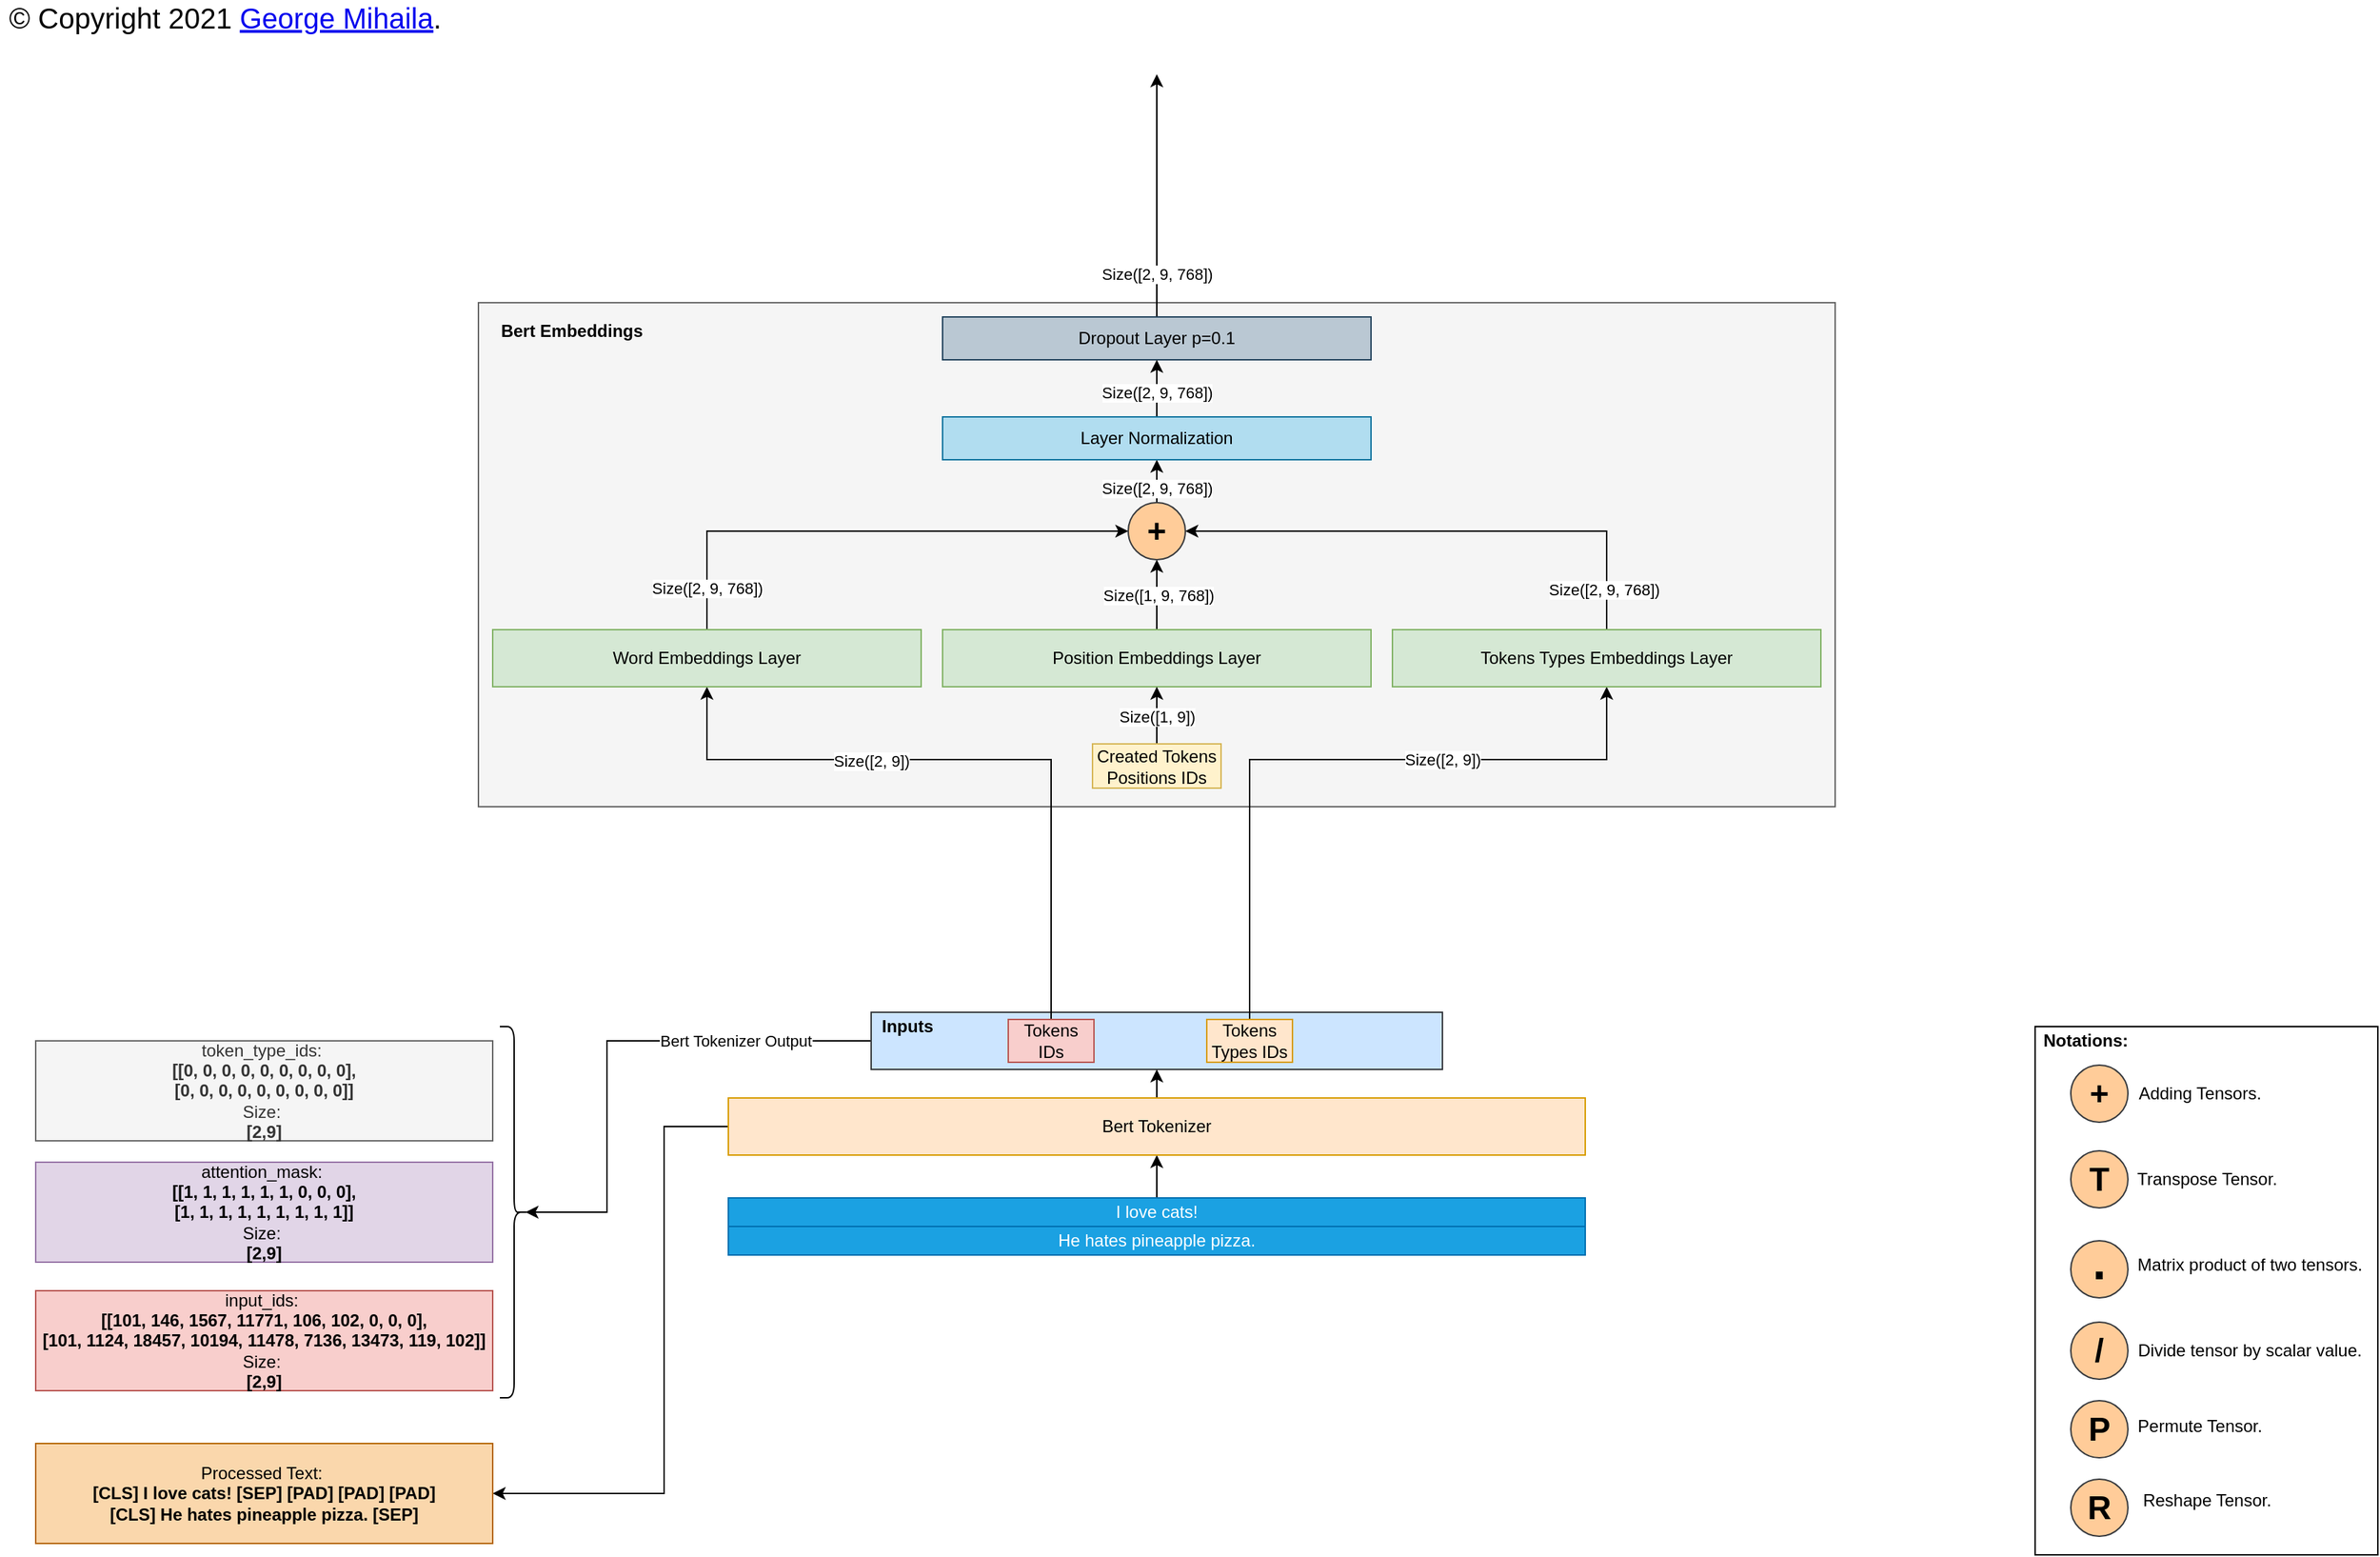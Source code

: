 <mxfile version="13.6.2" type="device"><diagram id="_HLWoPTl8mygX4-KRio4" name="Page-1"><mxGraphModel dx="1796" dy="630" grid="1" gridSize="10" guides="1" tooltips="1" connect="1" arrows="1" fold="1" page="1" pageScale="1" pageWidth="850" pageHeight="1100" math="0" shadow="0"><root><mxCell id="0"/><mxCell id="1" parent="0"/><mxCell id="aA5mKK5azMRMXM0Omi67-306" value="" style="rounded=0;whiteSpace=wrap;html=1;fillColor=none;" parent="1" vertex="1"><mxGeometry x="1000" y="1567" width="240" height="370" as="geometry"/></mxCell><mxCell id="aA5mKK5azMRMXM0Omi67-234" style="edgeStyle=orthogonalEdgeStyle;rounded=0;orthogonalLoop=1;jettySize=auto;html=1;exitX=0;exitY=0.5;exitDx=0;exitDy=0;entryX=0.1;entryY=0.5;entryDx=0;entryDy=0;entryPerimeter=0;fontColor=#000000;" parent="1" source="aA5mKK5azMRMXM0Omi67-156" target="aA5mKK5azMRMXM0Omi67-233" edge="1"><mxGeometry relative="1" as="geometry"><Array as="points"><mxPoint y="1577"/><mxPoint y="1697"/></Array></mxGeometry></mxCell><mxCell id="aA5mKK5azMRMXM0Omi67-235" value="Bert Tokenizer Output" style="edgeLabel;html=1;align=center;verticalAlign=middle;resizable=0;points=[];fontColor=#000000;" parent="aA5mKK5azMRMXM0Omi67-234" vertex="1" connectable="0"><mxGeometry x="-0.423" relative="1" as="geometry"><mxPoint x="9.29" as="offset"/></mxGeometry></mxCell><mxCell id="aA5mKK5azMRMXM0Omi67-156" value="" style="rounded=0;whiteSpace=wrap;html=1;fillColor=#cce5ff;strokeColor=#36393d;" parent="1" vertex="1"><mxGeometry x="185" y="1557" width="400" height="40" as="geometry"/></mxCell><mxCell id="aA5mKK5azMRMXM0Omi67-82" value="" style="rounded=0;whiteSpace=wrap;html=1;fillColor=#f5f5f5;strokeColor=#666666;fontColor=#333333;" parent="1" vertex="1"><mxGeometry x="-90" y="1060" width="950" height="353" as="geometry"/></mxCell><mxCell id="aA5mKK5azMRMXM0Omi67-70" style="edgeStyle=orthogonalEdgeStyle;rounded=0;orthogonalLoop=1;jettySize=auto;html=1;exitX=0.5;exitY=0;exitDx=0;exitDy=0;entryX=0.5;entryY=1;entryDx=0;entryDy=0;" parent="1" source="k_VN-abqXO1knsiIaAok-1" target="k_VN-abqXO1knsiIaAok-2" edge="1"><mxGeometry relative="1" as="geometry"/></mxCell><mxCell id="k_VN-abqXO1knsiIaAok-1" value="I love cats!" style="rounded=0;whiteSpace=wrap;html=1;fillColor=#1ba1e2;strokeColor=#006EAF;fontColor=#ffffff;" parent="1" vertex="1"><mxGeometry x="85" y="1687" width="600" height="20" as="geometry"/></mxCell><mxCell id="aA5mKK5azMRMXM0Omi67-157" style="edgeStyle=orthogonalEdgeStyle;rounded=0;orthogonalLoop=1;jettySize=auto;html=1;exitX=0.5;exitY=0;exitDx=0;exitDy=0;entryX=0.5;entryY=1;entryDx=0;entryDy=0;" parent="1" source="k_VN-abqXO1knsiIaAok-2" target="aA5mKK5azMRMXM0Omi67-156" edge="1"><mxGeometry relative="1" as="geometry"/></mxCell><mxCell id="aA5mKK5azMRMXM0Omi67-309" style="edgeStyle=orthogonalEdgeStyle;rounded=0;orthogonalLoop=1;jettySize=auto;html=1;exitX=0;exitY=0.5;exitDx=0;exitDy=0;entryX=1;entryY=0.5;entryDx=0;entryDy=0;fontColor=#000000;" parent="1" source="k_VN-abqXO1knsiIaAok-2" target="aA5mKK5azMRMXM0Omi67-308" edge="1"><mxGeometry relative="1" as="geometry"><Array as="points"><mxPoint x="40" y="1637"/><mxPoint x="40" y="1894"/></Array></mxGeometry></mxCell><UserObject label="Bert Tokenizer" id="k_VN-abqXO1knsiIaAok-2"><mxCell style="rounded=0;whiteSpace=wrap;html=1;fillColor=#ffe6cc;strokeColor=#d79b00;" parent="1" vertex="1"><mxGeometry x="85" y="1617" width="600" height="40" as="geometry"/></mxCell></UserObject><mxCell id="aA5mKK5azMRMXM0Omi67-94" style="edgeStyle=orthogonalEdgeStyle;rounded=0;orthogonalLoop=1;jettySize=auto;html=1;exitX=0.5;exitY=0;exitDx=0;exitDy=0;entryX=0.5;entryY=1;entryDx=0;entryDy=0;" parent="1" source="k_VN-abqXO1knsiIaAok-8" edge="1"><mxGeometry relative="1" as="geometry"><mxPoint x="385" y="900" as="targetPoint"/></mxGeometry></mxCell><mxCell id="k_VN-abqXO1knsiIaAok-8" value="Dropout Layer p=0.1" style="rounded=0;whiteSpace=wrap;html=1;fillColor=#bac8d3;strokeColor=#23445d;" parent="1" vertex="1"><mxGeometry x="235" y="1070" width="300" height="30" as="geometry"/></mxCell><mxCell id="aA5mKK5azMRMXM0Omi67-14" value="He hates pineapple pizza." style="rounded=0;whiteSpace=wrap;html=1;fillColor=#1ba1e2;strokeColor=#006EAF;fontColor=#ffffff;" parent="1" vertex="1"><mxGeometry x="85" y="1707" width="600" height="20" as="geometry"/></mxCell><mxCell id="aA5mKK5azMRMXM0Omi67-304" style="edgeStyle=orthogonalEdgeStyle;rounded=0;orthogonalLoop=1;jettySize=auto;html=1;exitX=0.5;exitY=0;exitDx=0;exitDy=0;entryX=0.5;entryY=1;entryDx=0;entryDy=0;fontColor=#000000;" parent="1" source="k_VN-abqXO1knsiIaAok-6" target="aA5mKK5azMRMXM0Omi67-50" edge="1"><mxGeometry relative="1" as="geometry"><Array as="points"><mxPoint x="450" y="1380"/><mxPoint x="700" y="1380"/></Array></mxGeometry></mxCell><mxCell id="aA5mKK5azMRMXM0Omi67-305" value="Size([2, 9])" style="edgeLabel;html=1;align=center;verticalAlign=middle;resizable=0;points=[];fontColor=#000000;" parent="aA5mKK5azMRMXM0Omi67-304" vertex="1" connectable="0"><mxGeometry x="0.314" y="-1" relative="1" as="geometry"><mxPoint x="-0.5" y="-1" as="offset"/></mxGeometry></mxCell><mxCell id="k_VN-abqXO1knsiIaAok-6" value="Tokens Types IDs" style="rounded=0;whiteSpace=wrap;html=1;fillColor=#ffe6cc;strokeColor=#d79b00;" parent="1" vertex="1"><mxGeometry x="420" y="1562" width="60" height="30" as="geometry"/></mxCell><mxCell id="aA5mKK5azMRMXM0Omi67-27" value="&lt;span&gt;token_type_ids:&amp;nbsp;&lt;/span&gt;&lt;br&gt;&lt;b&gt;[[0, 0, 0, 0, 0, 0, 0, 0, 0], &lt;br&gt;[0, 0, 0, 0, 0, 0, 0, 0, 0]]&lt;/b&gt;&lt;br&gt;&lt;div&gt;&lt;span&gt;Size:&amp;nbsp;&lt;/span&gt;&lt;/div&gt;&lt;div&gt;&lt;b&gt;[2,9]&lt;/b&gt;&lt;/div&gt;" style="rounded=0;whiteSpace=wrap;html=1;fillColor=#f5f5f5;align=center;verticalAlign=middle;textDirection=ltr;strokeColor=#666666;fontColor=#333333;" parent="1" vertex="1"><mxGeometry x="-400" y="1577" width="320" height="70" as="geometry"/></mxCell><mxCell id="aA5mKK5azMRMXM0Omi67-302" style="edgeStyle=orthogonalEdgeStyle;rounded=0;orthogonalLoop=1;jettySize=auto;html=1;exitX=0.5;exitY=0;exitDx=0;exitDy=0;entryX=0.5;entryY=1;entryDx=0;entryDy=0;fontColor=#000000;" parent="1" source="aA5mKK5azMRMXM0Omi67-28" target="aA5mKK5azMRMXM0Omi67-48" edge="1"><mxGeometry relative="1" as="geometry"><Array as="points"><mxPoint x="311" y="1380"/><mxPoint x="70" y="1380"/></Array></mxGeometry></mxCell><mxCell id="aA5mKK5azMRMXM0Omi67-303" value="Size([2, 9])" style="edgeLabel;html=1;align=center;verticalAlign=middle;resizable=0;points=[];fontColor=#000000;" parent="aA5mKK5azMRMXM0Omi67-302" vertex="1" connectable="0"><mxGeometry x="0.386" y="1" relative="1" as="geometry"><mxPoint x="20.33" as="offset"/></mxGeometry></mxCell><mxCell id="aA5mKK5azMRMXM0Omi67-28" value="Tokens IDs" style="rounded=0;whiteSpace=wrap;html=1;fillColor=#f8cecc;strokeColor=#b85450;" parent="1" vertex="1"><mxGeometry x="281" y="1562" width="60" height="30" as="geometry"/></mxCell><mxCell id="aA5mKK5azMRMXM0Omi67-31" value="&lt;span&gt;attention_mask:&amp;nbsp;&lt;/span&gt;&lt;br&gt;&lt;b&gt;[[1, 1, 1, 1, 1, 1, 0, 0, 0], &lt;br&gt;[1, 1, 1, 1, 1, 1, 1, 1, 1]]&lt;/b&gt;&lt;br&gt;&lt;div&gt;&lt;span&gt;Size:&amp;nbsp;&lt;/span&gt;&lt;/div&gt;&lt;div&gt;&lt;b&gt;[2,9]&lt;/b&gt;&lt;/div&gt;" style="rounded=0;whiteSpace=wrap;html=1;fillColor=#e1d5e7;align=center;verticalAlign=middle;textDirection=ltr;strokeColor=#9673a6;" parent="1" vertex="1"><mxGeometry x="-400" y="1662" width="320" height="70" as="geometry"/></mxCell><mxCell id="aA5mKK5azMRMXM0Omi67-32" value="&lt;span&gt;input_ids:&amp;nbsp;&lt;/span&gt;&lt;br&gt;&lt;b&gt;[[101, 146, 1567, 11771, 106, 102, 0, 0, 0],&lt;br&gt;[101, 1124, 18457, 10194, 11478, 7136, 13473, 119, 102]]&lt;/b&gt;&lt;br&gt;&lt;div&gt;&lt;span&gt;Size:&amp;nbsp;&lt;/span&gt;&lt;/div&gt;&lt;div&gt;&lt;b&gt;[2,9]&lt;/b&gt;&lt;/div&gt;" style="rounded=0;whiteSpace=wrap;html=1;fillColor=#f8cecc;align=center;verticalAlign=middle;textDirection=ltr;strokeColor=#b85450;" parent="1" vertex="1"><mxGeometry x="-400" y="1752" width="320" height="70" as="geometry"/></mxCell><mxCell id="aA5mKK5azMRMXM0Omi67-40" value="&lt;b&gt;Inputs&lt;/b&gt;" style="text;html=1;align=center;verticalAlign=middle;resizable=0;points=[];autosize=1;" parent="1" vertex="1"><mxGeometry x="185" y="1557" width="50" height="20" as="geometry"/></mxCell><mxCell id="aA5mKK5azMRMXM0Omi67-63" style="edgeStyle=orthogonalEdgeStyle;rounded=0;orthogonalLoop=1;jettySize=auto;html=1;exitX=0.5;exitY=0;exitDx=0;exitDy=0;entryX=0;entryY=0.5;entryDx=0;entryDy=0;" parent="1" source="aA5mKK5azMRMXM0Omi67-48" target="aA5mKK5azMRMXM0Omi67-62" edge="1"><mxGeometry relative="1" as="geometry"/></mxCell><mxCell id="aA5mKK5azMRMXM0Omi67-76" value="Size([2, 9, 768])" style="edgeLabel;html=1;align=center;verticalAlign=middle;resizable=0;points=[];" parent="aA5mKK5azMRMXM0Omi67-63" vertex="1" connectable="0"><mxGeometry x="-0.771" y="-1" relative="1" as="geometry"><mxPoint x="-1" y="12" as="offset"/></mxGeometry></mxCell><mxCell id="aA5mKK5azMRMXM0Omi67-48" value="Word Embeddings Layer" style="rounded=0;whiteSpace=wrap;html=1;fillColor=#d5e8d4;strokeColor=#82b366;" parent="1" vertex="1"><mxGeometry x="-80" y="1289" width="300" height="40" as="geometry"/></mxCell><mxCell id="aA5mKK5azMRMXM0Omi67-64" style="edgeStyle=orthogonalEdgeStyle;rounded=0;orthogonalLoop=1;jettySize=auto;html=1;exitX=0.5;exitY=0;exitDx=0;exitDy=0;entryX=0.5;entryY=1;entryDx=0;entryDy=0;" parent="1" source="aA5mKK5azMRMXM0Omi67-49" target="aA5mKK5azMRMXM0Omi67-62" edge="1"><mxGeometry relative="1" as="geometry"/></mxCell><mxCell id="aA5mKK5azMRMXM0Omi67-77" value="Size([1, 9, 768])" style="edgeLabel;html=1;align=center;verticalAlign=middle;resizable=0;points=[];" parent="aA5mKK5azMRMXM0Omi67-64" vertex="1" connectable="0"><mxGeometry y="-1" relative="1" as="geometry"><mxPoint as="offset"/></mxGeometry></mxCell><mxCell id="aA5mKK5azMRMXM0Omi67-49" value="Position Embeddings Layer" style="rounded=0;whiteSpace=wrap;html=1;fillColor=#d5e8d4;strokeColor=#82b366;" parent="1" vertex="1"><mxGeometry x="235" y="1289" width="300" height="40" as="geometry"/></mxCell><mxCell id="aA5mKK5azMRMXM0Omi67-65" style="edgeStyle=orthogonalEdgeStyle;rounded=0;orthogonalLoop=1;jettySize=auto;html=1;exitX=0.5;exitY=0;exitDx=0;exitDy=0;entryX=1;entryY=0.5;entryDx=0;entryDy=0;" parent="1" source="aA5mKK5azMRMXM0Omi67-50" target="aA5mKK5azMRMXM0Omi67-62" edge="1"><mxGeometry relative="1" as="geometry"/></mxCell><mxCell id="aA5mKK5azMRMXM0Omi67-78" value="Size([2, 9, 768])" style="edgeLabel;html=1;align=center;verticalAlign=middle;resizable=0;points=[];" parent="aA5mKK5azMRMXM0Omi67-65" vertex="1" connectable="0"><mxGeometry x="-0.814" y="2" relative="1" as="geometry"><mxPoint y="6" as="offset"/></mxGeometry></mxCell><mxCell id="aA5mKK5azMRMXM0Omi67-50" value="Tokens Types Embeddings Layer" style="rounded=0;whiteSpace=wrap;html=1;fillColor=#d5e8d4;strokeColor=#82b366;" parent="1" vertex="1"><mxGeometry x="550" y="1289" width="300" height="40" as="geometry"/></mxCell><mxCell id="aA5mKK5azMRMXM0Omi67-58" style="edgeStyle=orthogonalEdgeStyle;rounded=0;orthogonalLoop=1;jettySize=auto;html=1;exitX=0.5;exitY=0;exitDx=0;exitDy=0;entryX=0.5;entryY=1;entryDx=0;entryDy=0;" parent="1" source="aA5mKK5azMRMXM0Omi67-57" target="aA5mKK5azMRMXM0Omi67-49" edge="1"><mxGeometry relative="1" as="geometry"/></mxCell><mxCell id="aA5mKK5azMRMXM0Omi67-85" value="Size([1, 9])" style="edgeLabel;html=1;align=center;verticalAlign=middle;resizable=0;points=[];" parent="aA5mKK5azMRMXM0Omi67-58" vertex="1" connectable="0"><mxGeometry x="-0.25" relative="1" as="geometry"><mxPoint y="-4" as="offset"/></mxGeometry></mxCell><mxCell id="aA5mKK5azMRMXM0Omi67-57" value="Created Tokens Positions IDs" style="rounded=0;whiteSpace=wrap;html=1;fillColor=#fff2cc;strokeColor=#d6b656;" parent="1" vertex="1"><mxGeometry x="340" y="1369" width="90" height="31" as="geometry"/></mxCell><mxCell id="aA5mKK5azMRMXM0Omi67-79" style="edgeStyle=orthogonalEdgeStyle;rounded=0;orthogonalLoop=1;jettySize=auto;html=1;exitX=0.5;exitY=0;exitDx=0;exitDy=0;entryX=0.5;entryY=1;entryDx=0;entryDy=0;" parent="1" source="aA5mKK5azMRMXM0Omi67-62" target="k_VN-abqXO1knsiIaAok-7" edge="1"><mxGeometry relative="1" as="geometry"/></mxCell><mxCell id="aA5mKK5azMRMXM0Omi67-80" value="Size([2, 9, 768])" style="edgeLabel;html=1;align=center;verticalAlign=middle;resizable=0;points=[];" parent="aA5mKK5azMRMXM0Omi67-79" vertex="1" connectable="0"><mxGeometry x="-0.3" relative="1" as="geometry"><mxPoint as="offset"/></mxGeometry></mxCell><mxCell id="aA5mKK5azMRMXM0Omi67-62" value="&lt;b&gt;&lt;font style=&quot;font-size: 23px&quot;&gt;+&lt;/font&gt;&lt;/b&gt;" style="ellipse;whiteSpace=wrap;html=1;aspect=fixed;fillColor=#ffcc99;strokeColor=#36393d;" parent="1" vertex="1"><mxGeometry x="365" y="1200" width="40" height="40" as="geometry"/></mxCell><mxCell id="k_VN-abqXO1knsiIaAok-16" value="&lt;b&gt;Bert Embeddings&lt;/b&gt;" style="text;html=1;align=center;verticalAlign=middle;resizable=0;points=[];autosize=1;" parent="1" vertex="1"><mxGeometry x="-80" y="1070" width="110" height="20" as="geometry"/></mxCell><mxCell id="aA5mKK5azMRMXM0Omi67-68" style="edgeStyle=orthogonalEdgeStyle;rounded=0;orthogonalLoop=1;jettySize=auto;html=1;exitX=0.5;exitY=0;exitDx=0;exitDy=0;entryX=0.5;entryY=1;entryDx=0;entryDy=0;" parent="1" source="k_VN-abqXO1knsiIaAok-7" target="k_VN-abqXO1knsiIaAok-8" edge="1"><mxGeometry relative="1" as="geometry"/></mxCell><mxCell id="aA5mKK5azMRMXM0Omi67-69" value="Size([2, 9, 768])" style="edgeLabel;html=1;align=center;verticalAlign=middle;resizable=0;points=[];" parent="aA5mKK5azMRMXM0Omi67-68" vertex="1" connectable="0"><mxGeometry x="-0.12" relative="1" as="geometry"><mxPoint as="offset"/></mxGeometry></mxCell><mxCell id="k_VN-abqXO1knsiIaAok-7" value="Layer Normalization" style="rounded=0;whiteSpace=wrap;html=1;fillColor=#b1ddf0;strokeColor=#10739e;" parent="1" vertex="1"><mxGeometry x="235" y="1140" width="300" height="30" as="geometry"/></mxCell><mxCell id="aA5mKK5azMRMXM0Omi67-155" style="edgeStyle=orthogonalEdgeStyle;rounded=0;orthogonalLoop=1;jettySize=auto;html=1;exitX=0.5;exitY=1;exitDx=0;exitDy=0;" parent="1" source="k_VN-abqXO1knsiIaAok-6" target="k_VN-abqXO1knsiIaAok-6" edge="1"><mxGeometry relative="1" as="geometry"/></mxCell><mxCell id="aA5mKK5azMRMXM0Omi67-161" value="Size([2, 9, 768])" style="edgeLabel;html=1;align=center;verticalAlign=middle;resizable=0;points=[];" parent="1" vertex="1" connectable="0"><mxGeometry x="385" y="1040" as="geometry"/></mxCell><mxCell id="aA5mKK5azMRMXM0Omi67-233" value="" style="shape=curlyBracket;whiteSpace=wrap;html=1;rounded=1;fillColor=#F0C311;fontColor=#000000;rotation=-180;" parent="1" vertex="1"><mxGeometry x="-75" y="1567" width="20" height="260" as="geometry"/></mxCell><mxCell id="aA5mKK5azMRMXM0Omi67-236" value="&lt;b&gt;&lt;font style=&quot;font-size: 23px&quot;&gt;+&lt;/font&gt;&lt;/b&gt;" style="ellipse;whiteSpace=wrap;html=1;aspect=fixed;fillColor=#ffcc99;strokeColor=#36393d;" parent="1" vertex="1"><mxGeometry x="1025" y="1594" width="40" height="40" as="geometry"/></mxCell><mxCell id="aA5mKK5azMRMXM0Omi67-237" value="&lt;b&gt;&lt;font style=&quot;font-size: 23px&quot;&gt;T&lt;/font&gt;&lt;/b&gt;" style="ellipse;whiteSpace=wrap;html=1;aspect=fixed;fillColor=#ffcc99;strokeColor=#36393d;" parent="1" vertex="1"><mxGeometry x="1025" y="1654" width="40" height="40" as="geometry"/></mxCell><mxCell id="aA5mKK5azMRMXM0Omi67-238" value="&lt;span style=&quot;font-family: &amp;#34;calibri&amp;#34; , sans-serif ; font-size: 50px&quot;&gt;·&lt;/span&gt;" style="ellipse;whiteSpace=wrap;html=1;aspect=fixed;fillColor=#ffcc99;strokeColor=#36393d;" parent="1" vertex="1"><mxGeometry x="1025" y="1717" width="40" height="40" as="geometry"/></mxCell><mxCell id="aA5mKK5azMRMXM0Omi67-239" value="&lt;span style=&quot;font-size: 23px&quot;&gt;&lt;b&gt;/&lt;/b&gt;&lt;/span&gt;" style="ellipse;whiteSpace=wrap;html=1;aspect=fixed;fillColor=#ffcc99;strokeColor=#36393d;" parent="1" vertex="1"><mxGeometry x="1025" y="1774" width="40" height="40" as="geometry"/></mxCell><mxCell id="aA5mKK5azMRMXM0Omi67-240" value="&lt;b&gt;&lt;font style=&quot;font-size: 23px&quot;&gt;P&lt;/font&gt;&lt;/b&gt;" style="ellipse;whiteSpace=wrap;html=1;aspect=fixed;fillColor=#ffcc99;strokeColor=#36393d;" parent="1" vertex="1"><mxGeometry x="1025" y="1829" width="40" height="40" as="geometry"/></mxCell><mxCell id="aA5mKK5azMRMXM0Omi67-242" value="Adding Tensors." style="text;html=1;align=center;verticalAlign=middle;resizable=0;points=[];autosize=1;fontColor=#000000;" parent="1" vertex="1"><mxGeometry x="1065" y="1604" width="100" height="20" as="geometry"/></mxCell><mxCell id="aA5mKK5azMRMXM0Omi67-243" value="Transpose Tensor." style="text;html=1;align=center;verticalAlign=middle;resizable=0;points=[];autosize=1;fontColor=#000000;" parent="1" vertex="1"><mxGeometry x="1065" y="1664" width="110" height="20" as="geometry"/></mxCell><mxCell id="aA5mKK5azMRMXM0Omi67-244" value="Matrix product of two tensors." style="text;html=1;align=center;verticalAlign=middle;resizable=0;points=[];autosize=1;fontColor=#000000;" parent="1" vertex="1"><mxGeometry x="1065" y="1724" width="170" height="20" as="geometry"/></mxCell><mxCell id="aA5mKK5azMRMXM0Omi67-245" value="Divide tensor by scalar value." style="text;html=1;align=center;verticalAlign=middle;resizable=0;points=[];autosize=1;fontColor=#000000;" parent="1" vertex="1"><mxGeometry x="1065" y="1784" width="170" height="20" as="geometry"/></mxCell><mxCell id="aA5mKK5azMRMXM0Omi67-246" value="Permute Tensor." style="text;html=1;align=center;verticalAlign=middle;resizable=0;points=[];autosize=1;fontColor=#000000;" parent="1" vertex="1"><mxGeometry x="1065" y="1837" width="100" height="20" as="geometry"/></mxCell><mxCell id="aA5mKK5azMRMXM0Omi67-258" value="&lt;b&gt;&lt;font style=&quot;font-size: 23px&quot;&gt;R&lt;/font&gt;&lt;/b&gt;" style="ellipse;whiteSpace=wrap;html=1;aspect=fixed;fillColor=#ffcc99;strokeColor=#36393d;" parent="1" vertex="1"><mxGeometry x="1025" y="1884" width="40" height="40" as="geometry"/></mxCell><mxCell id="aA5mKK5azMRMXM0Omi67-259" value="Reshape Tensor." style="text;html=1;align=center;verticalAlign=middle;resizable=0;points=[];autosize=1;fontColor=#000000;" parent="1" vertex="1"><mxGeometry x="1065" y="1889" width="110" height="20" as="geometry"/></mxCell><mxCell id="aA5mKK5azMRMXM0Omi67-307" value="&lt;b&gt;Notations:&lt;/b&gt;" style="text;html=1;align=center;verticalAlign=middle;resizable=0;points=[];autosize=1;fontColor=#000000;" parent="1" vertex="1"><mxGeometry x="1000" y="1567" width="70" height="20" as="geometry"/></mxCell><mxCell id="aA5mKK5azMRMXM0Omi67-308" value="&lt;span&gt;Processed Text:&amp;nbsp;&lt;/span&gt;&lt;br&gt;&lt;div&gt;&lt;b&gt;[CLS] I love cats! [SEP] [PAD] [PAD] [PAD]&lt;/b&gt;&lt;/div&gt;&lt;div&gt;&lt;b&gt;[CLS] He hates pineapple pizza. [SEP]&lt;/b&gt;&lt;/div&gt;" style="rounded=0;whiteSpace=wrap;html=1;fillColor=#fad7ac;align=center;verticalAlign=middle;textDirection=ltr;strokeColor=#b46504;" parent="1" vertex="1"><mxGeometry x="-400" y="1859" width="320" height="70" as="geometry"/></mxCell><mxCell id="vA8qK3FjiMJt0sbo3UzB-1" value="&lt;font style=&quot;font-size: 20px&quot;&gt;© Copyright 2021 &lt;a href=&quot;https://gmihaila.github.io/&quot;&gt;George Mihaila&lt;/a&gt;.&amp;nbsp;&lt;/font&gt;" style="text;html=1;align=center;verticalAlign=middle;resizable=0;points=[];autosize=1;fontColor=#000000;" parent="1" vertex="1"><mxGeometry x="-425" y="850" width="320" height="20" as="geometry"/></mxCell></root></mxGraphModel></diagram></mxfile>